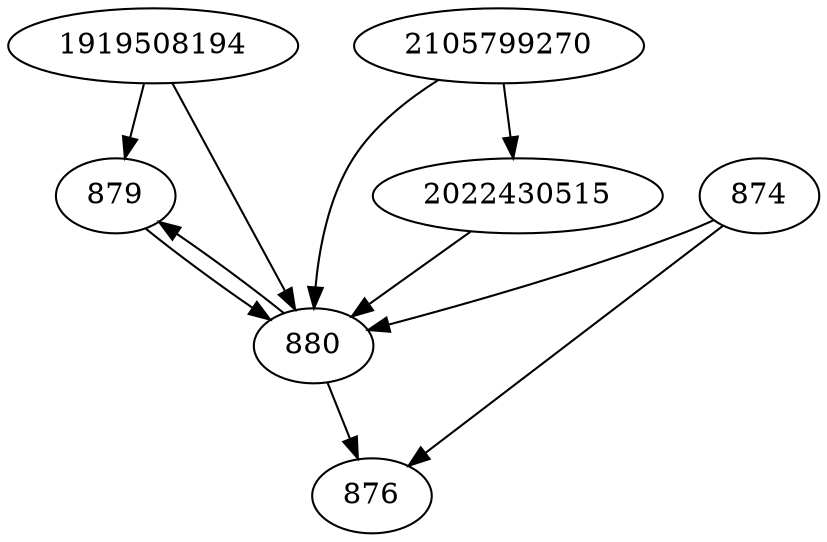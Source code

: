 strict digraph  {
1919508194;
2105799270;
874;
876;
879;
880;
2022430515;
1919508194 -> 879;
1919508194 -> 880;
2105799270 -> 880;
2105799270 -> 2022430515;
874 -> 876;
874 -> 880;
879 -> 880;
880 -> 879;
880 -> 876;
2022430515 -> 880;
}
